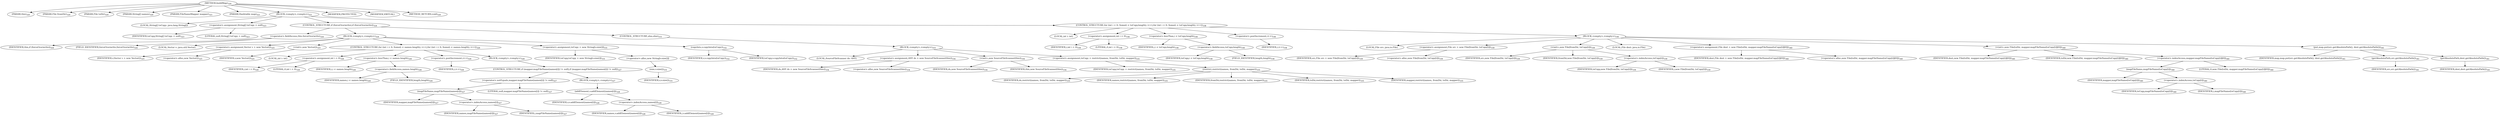 digraph "buildMap" {  
"784" [label = <(METHOD,buildMap)<SUB>320</SUB>> ]
"37" [label = <(PARAM,this)<SUB>320</SUB>> ]
"785" [label = <(PARAM,File fromDir)<SUB>320</SUB>> ]
"786" [label = <(PARAM,File toDir)<SUB>320</SUB>> ]
"787" [label = <(PARAM,String[] names)<SUB>320</SUB>> ]
"788" [label = <(PARAM,FileNameMapper mapper)<SUB>321</SUB>> ]
"789" [label = <(PARAM,Hashtable map)<SUB>321</SUB>> ]
"790" [label = <(BLOCK,&lt;empty&gt;,&lt;empty&gt;)<SUB>321</SUB>> ]
"791" [label = <(LOCAL,String[] toCopy: java.lang.String[])> ]
"792" [label = <(&lt;operator&gt;.assignment,String[] toCopy = null)<SUB>323</SUB>> ]
"793" [label = <(IDENTIFIER,toCopy,String[] toCopy = null)<SUB>323</SUB>> ]
"794" [label = <(LITERAL,null,String[] toCopy = null)<SUB>323</SUB>> ]
"795" [label = <(CONTROL_STRUCTURE,if (forceOverwrite),if (forceOverwrite))<SUB>324</SUB>> ]
"796" [label = <(&lt;operator&gt;.fieldAccess,this.forceOverwrite)<SUB>324</SUB>> ]
"797" [label = <(IDENTIFIER,this,if (forceOverwrite))<SUB>324</SUB>> ]
"798" [label = <(FIELD_IDENTIFIER,forceOverwrite,forceOverwrite)<SUB>324</SUB>> ]
"799" [label = <(BLOCK,&lt;empty&gt;,&lt;empty&gt;)<SUB>324</SUB>> ]
"35" [label = <(LOCAL,Vector v: java.util.Vector)> ]
"800" [label = <(&lt;operator&gt;.assignment,Vector v = new Vector())<SUB>325</SUB>> ]
"801" [label = <(IDENTIFIER,v,Vector v = new Vector())<SUB>325</SUB>> ]
"802" [label = <(&lt;operator&gt;.alloc,new Vector())<SUB>325</SUB>> ]
"803" [label = <(&lt;init&gt;,new Vector())<SUB>325</SUB>> ]
"34" [label = <(IDENTIFIER,v,new Vector())<SUB>325</SUB>> ]
"804" [label = <(CONTROL_STRUCTURE,for (int i = 0; Some(i &lt; names.length); i++),for (int i = 0; Some(i &lt; names.length); i++))<SUB>326</SUB>> ]
"805" [label = <(LOCAL,int i: int)> ]
"806" [label = <(&lt;operator&gt;.assignment,int i = 0)<SUB>326</SUB>> ]
"807" [label = <(IDENTIFIER,i,int i = 0)<SUB>326</SUB>> ]
"808" [label = <(LITERAL,0,int i = 0)<SUB>326</SUB>> ]
"809" [label = <(&lt;operator&gt;.lessThan,i &lt; names.length)<SUB>326</SUB>> ]
"810" [label = <(IDENTIFIER,i,i &lt; names.length)<SUB>326</SUB>> ]
"811" [label = <(&lt;operator&gt;.fieldAccess,names.length)<SUB>326</SUB>> ]
"812" [label = <(IDENTIFIER,names,i &lt; names.length)<SUB>326</SUB>> ]
"813" [label = <(FIELD_IDENTIFIER,length,length)<SUB>326</SUB>> ]
"814" [label = <(&lt;operator&gt;.postIncrement,i++)<SUB>326</SUB>> ]
"815" [label = <(IDENTIFIER,i,i++)<SUB>326</SUB>> ]
"816" [label = <(BLOCK,&lt;empty&gt;,&lt;empty&gt;)<SUB>326</SUB>> ]
"817" [label = <(CONTROL_STRUCTURE,if (mapper.mapFileName(names[i]) != null),if (mapper.mapFileName(names[i]) != null))<SUB>327</SUB>> ]
"818" [label = <(&lt;operator&gt;.notEquals,mapper.mapFileName(names[i]) != null)<SUB>327</SUB>> ]
"819" [label = <(mapFileName,mapFileName(names[i]))<SUB>327</SUB>> ]
"820" [label = <(IDENTIFIER,mapper,mapFileName(names[i]))<SUB>327</SUB>> ]
"821" [label = <(&lt;operator&gt;.indexAccess,names[i])<SUB>327</SUB>> ]
"822" [label = <(IDENTIFIER,names,mapFileName(names[i]))<SUB>327</SUB>> ]
"823" [label = <(IDENTIFIER,i,mapFileName(names[i]))<SUB>327</SUB>> ]
"824" [label = <(LITERAL,null,mapper.mapFileName(names[i]) != null)<SUB>327</SUB>> ]
"825" [label = <(BLOCK,&lt;empty&gt;,&lt;empty&gt;)<SUB>327</SUB>> ]
"826" [label = <(addElement,v.addElement(names[i]))<SUB>328</SUB>> ]
"827" [label = <(IDENTIFIER,v,v.addElement(names[i]))<SUB>328</SUB>> ]
"828" [label = <(&lt;operator&gt;.indexAccess,names[i])<SUB>328</SUB>> ]
"829" [label = <(IDENTIFIER,names,v.addElement(names[i]))<SUB>328</SUB>> ]
"830" [label = <(IDENTIFIER,i,v.addElement(names[i]))<SUB>328</SUB>> ]
"831" [label = <(&lt;operator&gt;.assignment,toCopy = new String[v.size()])<SUB>331</SUB>> ]
"832" [label = <(IDENTIFIER,toCopy,toCopy = new String[v.size()])<SUB>331</SUB>> ]
"833" [label = <(&lt;operator&gt;.alloc,new String[v.size()])> ]
"834" [label = <(size,v.size())<SUB>331</SUB>> ]
"835" [label = <(IDENTIFIER,v,v.size())<SUB>331</SUB>> ]
"836" [label = <(copyInto,v.copyInto(toCopy))<SUB>332</SUB>> ]
"837" [label = <(IDENTIFIER,v,v.copyInto(toCopy))<SUB>332</SUB>> ]
"838" [label = <(IDENTIFIER,toCopy,v.copyInto(toCopy))<SUB>332</SUB>> ]
"839" [label = <(CONTROL_STRUCTURE,else,else)<SUB>333</SUB>> ]
"840" [label = <(BLOCK,&lt;empty&gt;,&lt;empty&gt;)<SUB>333</SUB>> ]
"39" [label = <(LOCAL,SourceFileScanner ds: ANY)> ]
"841" [label = <(&lt;operator&gt;.assignment,ANY ds = new SourceFileScanner(this))<SUB>334</SUB>> ]
"842" [label = <(IDENTIFIER,ds,ANY ds = new SourceFileScanner(this))<SUB>334</SUB>> ]
"843" [label = <(&lt;operator&gt;.alloc,new SourceFileScanner(this))<SUB>334</SUB>> ]
"844" [label = <(&lt;init&gt;,new SourceFileScanner(this))<SUB>334</SUB>> ]
"38" [label = <(IDENTIFIER,ds,new SourceFileScanner(this))<SUB>334</SUB>> ]
"36" [label = <(IDENTIFIER,this,new SourceFileScanner(this))<SUB>334</SUB>> ]
"845" [label = <(&lt;operator&gt;.assignment,toCopy = restrict(names, fromDir, toDir, mapper))<SUB>335</SUB>> ]
"846" [label = <(IDENTIFIER,toCopy,toCopy = restrict(names, fromDir, toDir, mapper))<SUB>335</SUB>> ]
"847" [label = <(restrict,restrict(names, fromDir, toDir, mapper))<SUB>335</SUB>> ]
"848" [label = <(IDENTIFIER,ds,restrict(names, fromDir, toDir, mapper))<SUB>335</SUB>> ]
"849" [label = <(IDENTIFIER,names,restrict(names, fromDir, toDir, mapper))<SUB>335</SUB>> ]
"850" [label = <(IDENTIFIER,fromDir,restrict(names, fromDir, toDir, mapper))<SUB>335</SUB>> ]
"851" [label = <(IDENTIFIER,toDir,restrict(names, fromDir, toDir, mapper))<SUB>335</SUB>> ]
"852" [label = <(IDENTIFIER,mapper,restrict(names, fromDir, toDir, mapper))<SUB>335</SUB>> ]
"853" [label = <(CONTROL_STRUCTURE,for (int i = 0; Some(i &lt; toCopy.length); i++),for (int i = 0; Some(i &lt; toCopy.length); i++))<SUB>338</SUB>> ]
"854" [label = <(LOCAL,int i: int)> ]
"855" [label = <(&lt;operator&gt;.assignment,int i = 0)<SUB>338</SUB>> ]
"856" [label = <(IDENTIFIER,i,int i = 0)<SUB>338</SUB>> ]
"857" [label = <(LITERAL,0,int i = 0)<SUB>338</SUB>> ]
"858" [label = <(&lt;operator&gt;.lessThan,i &lt; toCopy.length)<SUB>338</SUB>> ]
"859" [label = <(IDENTIFIER,i,i &lt; toCopy.length)<SUB>338</SUB>> ]
"860" [label = <(&lt;operator&gt;.fieldAccess,toCopy.length)<SUB>338</SUB>> ]
"861" [label = <(IDENTIFIER,toCopy,i &lt; toCopy.length)<SUB>338</SUB>> ]
"862" [label = <(FIELD_IDENTIFIER,length,length)<SUB>338</SUB>> ]
"863" [label = <(&lt;operator&gt;.postIncrement,i++)<SUB>338</SUB>> ]
"864" [label = <(IDENTIFIER,i,i++)<SUB>338</SUB>> ]
"865" [label = <(BLOCK,&lt;empty&gt;,&lt;empty&gt;)<SUB>338</SUB>> ]
"41" [label = <(LOCAL,File src: java.io.File)> ]
"866" [label = <(&lt;operator&gt;.assignment,File src = new File(fromDir, toCopy[i]))<SUB>339</SUB>> ]
"867" [label = <(IDENTIFIER,src,File src = new File(fromDir, toCopy[i]))<SUB>339</SUB>> ]
"868" [label = <(&lt;operator&gt;.alloc,new File(fromDir, toCopy[i]))<SUB>339</SUB>> ]
"869" [label = <(&lt;init&gt;,new File(fromDir, toCopy[i]))<SUB>339</SUB>> ]
"40" [label = <(IDENTIFIER,src,new File(fromDir, toCopy[i]))<SUB>339</SUB>> ]
"870" [label = <(IDENTIFIER,fromDir,new File(fromDir, toCopy[i]))<SUB>339</SUB>> ]
"871" [label = <(&lt;operator&gt;.indexAccess,toCopy[i])<SUB>339</SUB>> ]
"872" [label = <(IDENTIFIER,toCopy,new File(fromDir, toCopy[i]))<SUB>339</SUB>> ]
"873" [label = <(IDENTIFIER,i,new File(fromDir, toCopy[i]))<SUB>339</SUB>> ]
"43" [label = <(LOCAL,File dest: java.io.File)> ]
"874" [label = <(&lt;operator&gt;.assignment,File dest = new File(toDir, mapper.mapFileName(toCopy[i])[0]))<SUB>340</SUB>> ]
"875" [label = <(IDENTIFIER,dest,File dest = new File(toDir, mapper.mapFileName(toCopy[i])[0]))<SUB>340</SUB>> ]
"876" [label = <(&lt;operator&gt;.alloc,new File(toDir, mapper.mapFileName(toCopy[i])[0]))<SUB>340</SUB>> ]
"877" [label = <(&lt;init&gt;,new File(toDir, mapper.mapFileName(toCopy[i])[0]))<SUB>340</SUB>> ]
"42" [label = <(IDENTIFIER,dest,new File(toDir, mapper.mapFileName(toCopy[i])[0]))<SUB>340</SUB>> ]
"878" [label = <(IDENTIFIER,toDir,new File(toDir, mapper.mapFileName(toCopy[i])[0]))<SUB>340</SUB>> ]
"879" [label = <(&lt;operator&gt;.indexAccess,mapper.mapFileName(toCopy[i])[0])<SUB>340</SUB>> ]
"880" [label = <(mapFileName,mapFileName(toCopy[i]))<SUB>340</SUB>> ]
"881" [label = <(IDENTIFIER,mapper,mapFileName(toCopy[i]))<SUB>340</SUB>> ]
"882" [label = <(&lt;operator&gt;.indexAccess,toCopy[i])<SUB>340</SUB>> ]
"883" [label = <(IDENTIFIER,toCopy,mapFileName(toCopy[i]))<SUB>340</SUB>> ]
"884" [label = <(IDENTIFIER,i,mapFileName(toCopy[i]))<SUB>340</SUB>> ]
"885" [label = <(LITERAL,0,new File(toDir, mapper.mapFileName(toCopy[i])[0]))<SUB>340</SUB>> ]
"886" [label = <(put,map.put(src.getAbsolutePath(), dest.getAbsolutePath()))<SUB>341</SUB>> ]
"887" [label = <(IDENTIFIER,map,map.put(src.getAbsolutePath(), dest.getAbsolutePath()))<SUB>341</SUB>> ]
"888" [label = <(getAbsolutePath,src.getAbsolutePath())<SUB>341</SUB>> ]
"889" [label = <(IDENTIFIER,src,src.getAbsolutePath())<SUB>341</SUB>> ]
"890" [label = <(getAbsolutePath,dest.getAbsolutePath())<SUB>341</SUB>> ]
"891" [label = <(IDENTIFIER,dest,dest.getAbsolutePath())<SUB>341</SUB>> ]
"892" [label = <(MODIFIER,PROTECTED)> ]
"893" [label = <(MODIFIER,VIRTUAL)> ]
"894" [label = <(METHOD_RETURN,void)<SUB>320</SUB>> ]
  "784" -> "37" 
  "784" -> "785" 
  "784" -> "786" 
  "784" -> "787" 
  "784" -> "788" 
  "784" -> "789" 
  "784" -> "790" 
  "784" -> "892" 
  "784" -> "893" 
  "784" -> "894" 
  "790" -> "791" 
  "790" -> "792" 
  "790" -> "795" 
  "790" -> "853" 
  "792" -> "793" 
  "792" -> "794" 
  "795" -> "796" 
  "795" -> "799" 
  "795" -> "839" 
  "796" -> "797" 
  "796" -> "798" 
  "799" -> "35" 
  "799" -> "800" 
  "799" -> "803" 
  "799" -> "804" 
  "799" -> "831" 
  "799" -> "836" 
  "800" -> "801" 
  "800" -> "802" 
  "803" -> "34" 
  "804" -> "805" 
  "804" -> "806" 
  "804" -> "809" 
  "804" -> "814" 
  "804" -> "816" 
  "806" -> "807" 
  "806" -> "808" 
  "809" -> "810" 
  "809" -> "811" 
  "811" -> "812" 
  "811" -> "813" 
  "814" -> "815" 
  "816" -> "817" 
  "817" -> "818" 
  "817" -> "825" 
  "818" -> "819" 
  "818" -> "824" 
  "819" -> "820" 
  "819" -> "821" 
  "821" -> "822" 
  "821" -> "823" 
  "825" -> "826" 
  "826" -> "827" 
  "826" -> "828" 
  "828" -> "829" 
  "828" -> "830" 
  "831" -> "832" 
  "831" -> "833" 
  "833" -> "834" 
  "834" -> "835" 
  "836" -> "837" 
  "836" -> "838" 
  "839" -> "840" 
  "840" -> "39" 
  "840" -> "841" 
  "840" -> "844" 
  "840" -> "845" 
  "841" -> "842" 
  "841" -> "843" 
  "844" -> "38" 
  "844" -> "36" 
  "845" -> "846" 
  "845" -> "847" 
  "847" -> "848" 
  "847" -> "849" 
  "847" -> "850" 
  "847" -> "851" 
  "847" -> "852" 
  "853" -> "854" 
  "853" -> "855" 
  "853" -> "858" 
  "853" -> "863" 
  "853" -> "865" 
  "855" -> "856" 
  "855" -> "857" 
  "858" -> "859" 
  "858" -> "860" 
  "860" -> "861" 
  "860" -> "862" 
  "863" -> "864" 
  "865" -> "41" 
  "865" -> "866" 
  "865" -> "869" 
  "865" -> "43" 
  "865" -> "874" 
  "865" -> "877" 
  "865" -> "886" 
  "866" -> "867" 
  "866" -> "868" 
  "869" -> "40" 
  "869" -> "870" 
  "869" -> "871" 
  "871" -> "872" 
  "871" -> "873" 
  "874" -> "875" 
  "874" -> "876" 
  "877" -> "42" 
  "877" -> "878" 
  "877" -> "879" 
  "879" -> "880" 
  "879" -> "885" 
  "880" -> "881" 
  "880" -> "882" 
  "882" -> "883" 
  "882" -> "884" 
  "886" -> "887" 
  "886" -> "888" 
  "886" -> "890" 
  "888" -> "889" 
  "890" -> "891" 
}
